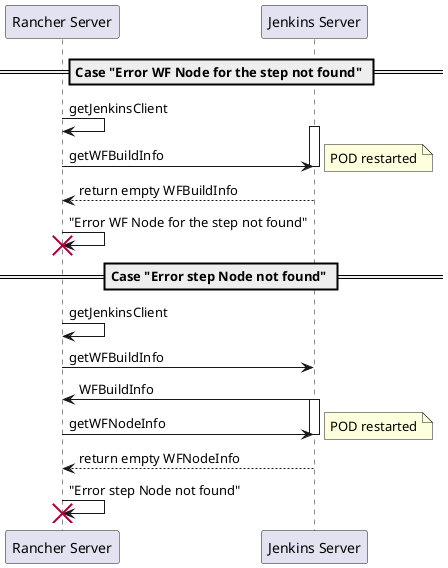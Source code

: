 @startuml GetStepLog error cases
participant "Rancher Server" as r
participant "Jenkins Server" as p

== Case "Error WF Node for the step not found" ==

r -> r:getJenkinsClient
activate p
r -> p:getWFBuildInfo
deactivate p
note right:POD restarted
r <-- p:return empty WFBuildInfo
r -> r:"Error WF Node for the step not found"
destroy r

== Case "Error step Node not found" ==

r -> r:getJenkinsClient
r -> p:getWFBuildInfo
r <- p:WFBuildInfo
activate p
r -> p:getWFNodeInfo
deactivate p
note right:POD restarted
r <-- p:return empty WFNodeInfo
r -> r: "Error step Node not found"
destroy r

@enduml
